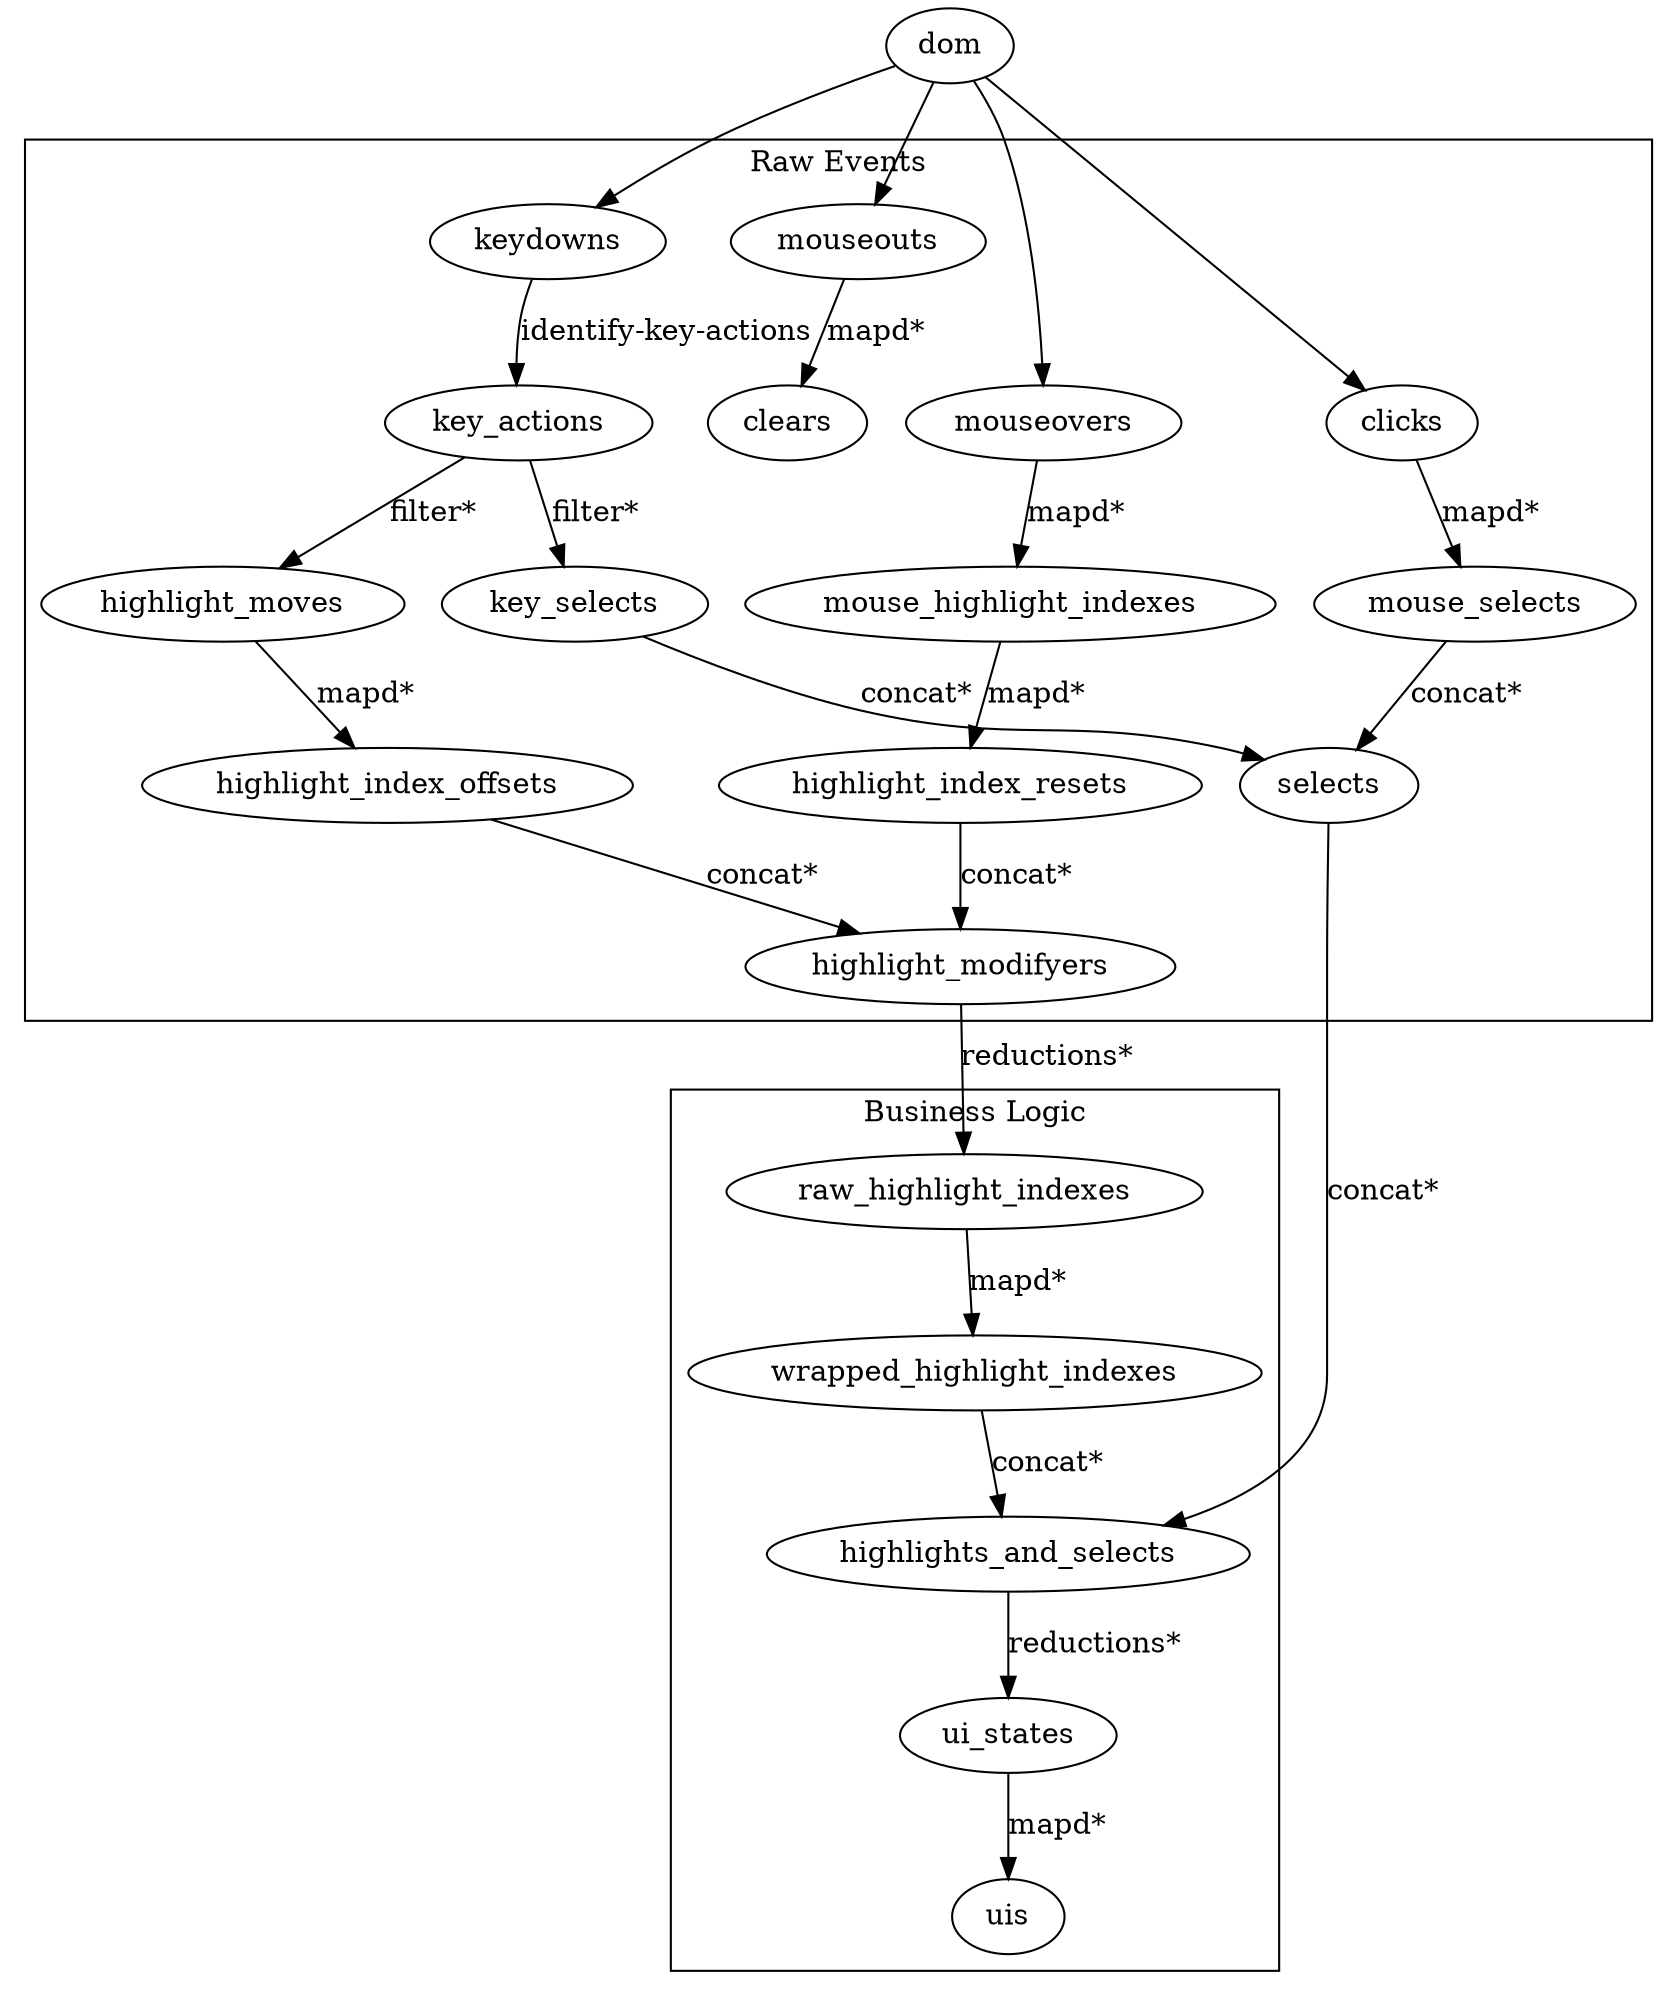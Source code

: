 digraph {
  subgraph cluster_raw_events {
    label = "Raw Events";

    keydowns
    mouseovers
    mouseouts
    clicks

    key_actions
    key_selects
    mouse_selects
    clears
    highlight_moves
    mouse_highlight_indexes
    selects

    highlight_index_offsets
    highlight_index_resets
    highlight_modifyers
  }

  subgraph cluster_identified_events {
    label = "Business Logic";
    raw_highlight_indexes
    wrapped_highlight_indexes
    highlights_and_selects
    ui_states
    uis
  }

  dom                       -> keydowns
  dom                       -> mouseovers
  dom                       -> mouseouts
  dom                       -> clicks

  keydowns                  -> key_actions [label="identify-key-actions"]
  key_actions               -> key_selects [label="filter*"]
  clicks                    -> mouse_selects [label="mapd*"]
  key_selects               -> selects [label="concat*"]
  mouse_selects             -> selects [label="concat*"]
  key_actions               -> highlight_moves [label="filter*"]
  mouseouts                 -> clears [label="mapd*"]

  highlight_moves           -> highlight_index_offsets [label="mapd*"] 
  mouseovers                -> mouse_highlight_indexes [label="mapd*"]
  mouse_highlight_indexes   -> highlight_index_resets [label="mapd*"]

  highlight_index_offsets   -> highlight_modifyers [label="concat*"]
  highlight_index_resets    -> highlight_modifyers [label="concat*"]
  highlight_modifyers       -> raw_highlight_indexes [label="reductions*"]
  raw_highlight_indexes     -> wrapped_highlight_indexes [label="mapd*"]

  wrapped_highlight_indexes -> highlights_and_selects [label="concat*"]
  selects                   -> highlights_and_selects [label="concat*"]

  highlights_and_selects    -> ui_states [label="reductions*"]

  ui_states                 -> uis [label="mapd*"]
}

